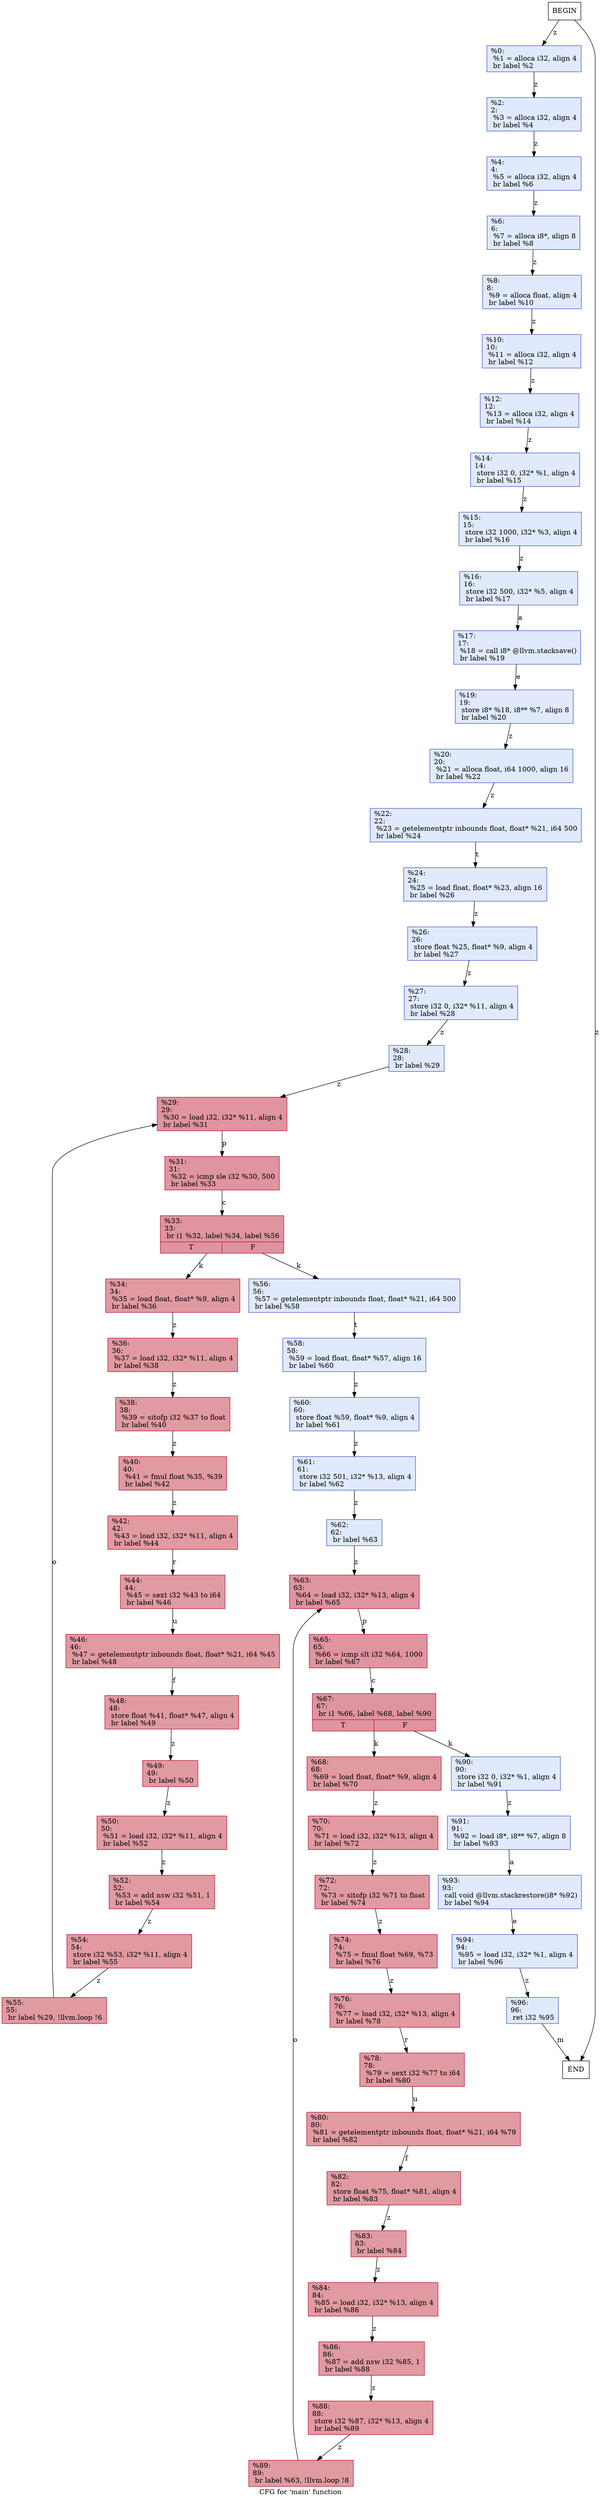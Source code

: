 digraph "CFG for 'main' function" {
	label="CFG for 'main' function";

	Nodebeginmain [shape=record, label="BEGIN"];
	Nodebeginmain -> Node0xf38660 [label="z"];
	Node0xf38660 [shape=record,color="#3d50c3ff", style=filled, fillcolor="#b9d0f970",label="{%0:\l  %1 = alloca i32, align 4\l  br label %2\l}"];
	Node0xf38660 -> Node0xf38dc0 [label="z"];
	Node0xf38dc0 [shape=record,color="#3d50c3ff", style=filled, fillcolor="#b9d0f970",label="{%2:\l2:                                                \l  %3 = alloca i32, align 4\l  br label %4\l}"];
	Node0xf38dc0 -> Node0xf38f20 [label="z"];
	Node0xf38f20 [shape=record,color="#3d50c3ff", style=filled, fillcolor="#b9d0f970",label="{%4:\l4:                                                \l  %5 = alloca i32, align 4\l  br label %6\l}"];
	Node0xf38f20 -> Node0xf390a0 [label="z"];
	Node0xf390a0 [shape=record,color="#3d50c3ff", style=filled, fillcolor="#b9d0f970",label="{%6:\l6:                                                \l  %7 = alloca i8*, align 8\l  br label %8\l}"];
	Node0xf390a0 -> Node0xf391d0 [label="z"];
	Node0xf391d0 [shape=record,color="#3d50c3ff", style=filled, fillcolor="#b9d0f970",label="{%8:\l8:                                                \l  %9 = alloca float, align 4\l  br label %10\l}"];
	Node0xf391d0 -> Node0xf38fe0 [label="z"];
	Node0xf38fe0 [shape=record,color="#3d50c3ff", style=filled, fillcolor="#b9d0f970",label="{%10:\l10:                                               \l  %11 = alloca i32, align 4\l  br label %12\l}"];
	Node0xf38fe0 -> Node0xf393e0 [label="z"];
	Node0xf393e0 [shape=record,color="#3d50c3ff", style=filled, fillcolor="#b9d0f970",label="{%12:\l12:                                               \l  %13 = alloca i32, align 4\l  br label %14\l}"];
	Node0xf393e0 -> Node0xf39510 [label="z"];
	Node0xf39510 [shape=record,color="#3d50c3ff", style=filled, fillcolor="#b9d0f970",label="{%14:\l14:                                               \l  store i32 0, i32* %1, align 4\l  br label %15\l}"];
	Node0xf39510 -> Node0xf395d0 [label="z"];
	Node0xf395d0 [shape=record,color="#3d50c3ff", style=filled, fillcolor="#b9d0f970",label="{%15:\l15:                                               \l  store i32 1000, i32* %3, align 4\l  br label %16\l}"];
	Node0xf395d0 -> Node0xf396c0 [label="z"];
	Node0xf396c0 [shape=record,color="#3d50c3ff", style=filled, fillcolor="#b9d0f970",label="{%16:\l16:                                               \l  store i32 500, i32* %5, align 4\l  br label %17\l}"];
	Node0xf396c0 -> Node0xf397b0 [label="a"];
	Node0xf397b0 [shape=record,color="#3d50c3ff", style=filled, fillcolor="#b9d0f970",label="{%17:\l17:                                               \l  %18 = call i8* @llvm.stacksave()\l  br label %19\l}"];
	Node0xf397b0 -> Node0xf399d0 [label="e"];
	Node0xf399d0 [shape=record,color="#3d50c3ff", style=filled, fillcolor="#b9d0f970",label="{%19:\l19:                                               \l  store i8* %18, i8** %7, align 8\l  br label %20\l}"];
	Node0xf399d0 -> Node0xf39a90 [label="z"];
	Node0xf39a90 [shape=record,color="#3d50c3ff", style=filled, fillcolor="#b9d0f970",label="{%20:\l20:                                               \l  %21 = alloca float, i64 1000, align 16\l  br label %22\l}"];
	Node0xf39a90 -> Node0xf39bf0 [label="z"];
	Node0xf39bf0 [shape=record,color="#3d50c3ff", style=filled, fillcolor="#b9d0f970",label="{%22:\l22:                                               \l  %23 = getelementptr inbounds float, float* %21, i64 500\l  br label %24\l}"];
	Node0xf39bf0 -> Node0xf39d80 [label="t"];
	Node0xf39d80 [shape=record,color="#3d50c3ff", style=filled, fillcolor="#b9d0f970",label="{%24:\l24:                                               \l  %25 = load float, float* %23, align 16\l  br label %26\l}"];
	Node0xf39d80 -> Node0xf39eb0 [label="z"];
	Node0xf39eb0 [shape=record,color="#3d50c3ff", style=filled, fillcolor="#b9d0f970",label="{%26:\l26:                                               \l  store float %25, float* %9, align 4\l  br label %27\l}"];
	Node0xf39eb0 -> Node0xf39f70 [label="z"];
	Node0xf39f70 [shape=record,color="#3d50c3ff", style=filled, fillcolor="#b9d0f970",label="{%27:\l27:                                               \l  store i32 0, i32* %11, align 4\l  br label %28\l}"];
	Node0xf39f70 -> Node0xf3a0c0 [label="z"];
	Node0xf3a0c0 [shape=record,color="#3d50c3ff", style=filled, fillcolor="#b9d0f970",label="{%28:\l28:                                               \l  br label %29\l}"];
	Node0xf3a0c0 -> Node0xf3a180 [label="z"];
	Node0xf3a180 [shape=record,color="#b70d28ff", style=filled, fillcolor="#b70d2870",label="{%29:\l29:                                               \l  %30 = load i32, i32* %11, align 4\l  br label %31\l}"];
	Node0xf3a180 -> Node0xf3a2b0 [label="p"];
	Node0xf3a2b0 [shape=record,color="#b70d28ff", style=filled, fillcolor="#b70d2870",label="{%31:\l31:                                               \l  %32 = icmp sle i32 %30, 500\l  br label %33\l}"];
	Node0xf3a2b0 -> Node0xf3a610 [label="c"];
	Node0xf3a610 [shape=record,color="#b70d28ff", style=filled, fillcolor="#b70d2870",label="{%33:\l33:                                               \l  br i1 %32, label %34, label %56\l|{<s0>T|<s1>F}}"];
	Node0xf3a610 -> Node0xf3a6d0 [label="k"];
	Node0xf3a610 -> Node0xf3a720 [label="k"];
	Node0xf3a6d0 [shape=record,color="#b70d28ff", style=filled, fillcolor="#bb1b2c70",label="{%34:\l34:                                               \l  %35 = load float, float* %9, align 4\l  br label %36\l}"];
	Node0xf3a6d0 -> Node0xf3a8d0 [label="z"];
	Node0xf3a8d0 [shape=record,color="#b70d28ff", style=filled, fillcolor="#bb1b2c70",label="{%36:\l36:                                               \l  %37 = load i32, i32* %11, align 4\l  br label %38\l}"];
	Node0xf3a8d0 -> Node0xf3aa00 [label="z"];
	Node0xf3aa00 [shape=record,color="#b70d28ff", style=filled, fillcolor="#bb1b2c70",label="{%38:\l38:                                               \l  %39 = sitofp i32 %37 to float\l  br label %40\l}"];
	Node0xf3aa00 -> Node0xf3ab30 [label="z"];
	Node0xf3ab30 [shape=record,color="#b70d28ff", style=filled, fillcolor="#bb1b2c70",label="{%40:\l40:                                               \l  %41 = fmul float %35, %39\l  br label %42\l}"];
	Node0xf3ab30 -> Node0xf3ac80 [label="z"];
	Node0xf3ac80 [shape=record,color="#b70d28ff", style=filled, fillcolor="#bb1b2c70",label="{%42:\l42:                                               \l  %43 = load i32, i32* %11, align 4\l  br label %44\l}"];
	Node0xf3ac80 -> Node0xf3adb0 [label="r"];
	Node0xf3adb0 [shape=record,color="#b70d28ff", style=filled, fillcolor="#bb1b2c70",label="{%44:\l44:                                               \l  %45 = sext i32 %43 to i64\l  br label %46\l}"];
	Node0xf3adb0 -> Node0xf3aee0 [label="u"];
	Node0xf3aee0 [shape=record,color="#b70d28ff", style=filled, fillcolor="#bb1b2c70",label="{%46:\l46:                                               \l  %47 = getelementptr inbounds float, float* %21, i64 %45\l  br label %48\l}"];
	Node0xf3aee0 -> Node0xf3b040 [label="f"];
	Node0xf3b040 [shape=record,color="#b70d28ff", style=filled, fillcolor="#bb1b2c70",label="{%48:\l48:                                               \l  store float %41, float* %47, align 4\l  br label %49\l}"];
	Node0xf3b040 -> Node0xf3b190 [label="z"];
	Node0xf3b190 [shape=record,color="#b70d28ff", style=filled, fillcolor="#bb1b2c70",label="{%49:\l49:                                               \l  br label %50\l}"];
	Node0xf3b190 -> Node0xf3b250 [label="z"];
	Node0xf3b250 [shape=record,color="#b70d28ff", style=filled, fillcolor="#bb1b2c70",label="{%50:\l50:                                               \l  %51 = load i32, i32* %11, align 4\l  br label %52\l}"];
	Node0xf3b250 -> Node0xf3b380 [label="z"];
	Node0xf3b380 [shape=record,color="#b70d28ff", style=filled, fillcolor="#bb1b2c70",label="{%52:\l52:                                               \l  %53 = add nsw i32 %51, 1\l  br label %54\l}"];
	Node0xf3b380 -> Node0xf3b4d0 [label="z"];
	Node0xf3b4d0 [shape=record,color="#b70d28ff", style=filled, fillcolor="#bb1b2c70",label="{%54:\l54:                                               \l  store i32 %53, i32* %11, align 4\l  br label %55\l}"];
	Node0xf3b4d0 -> Node0xf3b620 [label="z"];
	Node0xf3b620 [shape=record,color="#b70d28ff", style=filled, fillcolor="#bb1b2c70",label="{%55:\l55:                                               \l  br label %29, !llvm.loop !6\l}"];
	Node0xf3b620 -> Node0xf3a180 [label="o"];
	Node0xf3a720 [shape=record,color="#3d50c3ff", style=filled, fillcolor="#b9d0f970",label="{%56:\l56:                                               \l  %57 = getelementptr inbounds float, float* %21, i64 500\l  br label %58\l}"];
	Node0xf3a720 -> Node0xf3c2c0 [label="t"];
	Node0xf3c2c0 [shape=record,color="#3d50c3ff", style=filled, fillcolor="#b9d0f970",label="{%58:\l58:                                               \l  %59 = load float, float* %57, align 16\l  br label %60\l}"];
	Node0xf3c2c0 -> Node0xf3c3f0 [label="z"];
	Node0xf3c3f0 [shape=record,color="#3d50c3ff", style=filled, fillcolor="#b9d0f970",label="{%60:\l60:                                               \l  store float %59, float* %9, align 4\l  br label %61\l}"];
	Node0xf3c3f0 -> Node0xf3c540 [label="z"];
	Node0xf3c540 [shape=record,color="#3d50c3ff", style=filled, fillcolor="#b9d0f970",label="{%61:\l61:                                               \l  store i32 501, i32* %13, align 4\l  br label %62\l}"];
	Node0xf3c540 -> Node0xf3c6c0 [label="z"];
	Node0xf3c6c0 [shape=record,color="#3d50c3ff", style=filled, fillcolor="#b9d0f970",label="{%62:\l62:                                               \l  br label %63\l}"];
	Node0xf3c6c0 -> Node0xf3c780 [label="z"];
	Node0xf3c780 [shape=record,color="#b70d28ff", style=filled, fillcolor="#b70d2870",label="{%63:\l63:                                               \l  %64 = load i32, i32* %13, align 4\l  br label %65\l}"];
	Node0xf3c780 -> Node0xf3ccc0 [label="p"];
	Node0xf3ccc0 [shape=record,color="#b70d28ff", style=filled, fillcolor="#b70d2870",label="{%65:\l65:                                               \l  %66 = icmp slt i32 %64, 1000\l  br label %67\l}"];
	Node0xf3ccc0 -> Node0xf3ce10 [label="c"];
	Node0xf3ce10 [shape=record,color="#b70d28ff", style=filled, fillcolor="#b70d2870",label="{%67:\l67:                                               \l  br i1 %66, label %68, label %90\l|{<s0>T|<s1>F}}"];
	Node0xf3ce10 -> Node0xf3ced0 [label="k"];
	Node0xf3ce10 -> Node0xf3cf20 [label="k"];
	Node0xf3ced0 [shape=record,color="#b70d28ff", style=filled, fillcolor="#bb1b2c70",label="{%68:\l68:                                               \l  %69 = load float, float* %9, align 4\l  br label %70\l}"];
	Node0xf3ced0 -> Node0xf3d0d0 [label="z"];
	Node0xf3d0d0 [shape=record,color="#b70d28ff", style=filled, fillcolor="#bb1b2c70",label="{%70:\l70:                                               \l  %71 = load i32, i32* %13, align 4\l  br label %72\l}"];
	Node0xf3d0d0 -> Node0xf3d200 [label="z"];
	Node0xf3d200 [shape=record,color="#b70d28ff", style=filled, fillcolor="#bb1b2c70",label="{%72:\l72:                                               \l  %73 = sitofp i32 %71 to float\l  br label %74\l}"];
	Node0xf3d200 -> Node0xf3d330 [label="z"];
	Node0xf3d330 [shape=record,color="#b70d28ff", style=filled, fillcolor="#bb1b2c70",label="{%74:\l74:                                               \l  %75 = fmul float %69, %73\l  br label %76\l}"];
	Node0xf3d330 -> Node0xf3d480 [label="z"];
	Node0xf3d480 [shape=record,color="#b70d28ff", style=filled, fillcolor="#bb1b2c70",label="{%76:\l76:                                               \l  %77 = load i32, i32* %13, align 4\l  br label %78\l}"];
	Node0xf3d480 -> Node0xf3d5b0 [label="r"];
	Node0xf3d5b0 [shape=record,color="#b70d28ff", style=filled, fillcolor="#bb1b2c70",label="{%78:\l78:                                               \l  %79 = sext i32 %77 to i64\l  br label %80\l}"];
	Node0xf3d5b0 -> Node0xf3d6e0 [label="u"];
	Node0xf3d6e0 [shape=record,color="#b70d28ff", style=filled, fillcolor="#bb1b2c70",label="{%80:\l80:                                               \l  %81 = getelementptr inbounds float, float* %21, i64 %79\l  br label %82\l}"];
	Node0xf3d6e0 -> Node0xf3d840 [label="f"];
	Node0xf3d840 [shape=record,color="#b70d28ff", style=filled, fillcolor="#bb1b2c70",label="{%82:\l82:                                               \l  store float %75, float* %81, align 4\l  br label %83\l}"];
	Node0xf3d840 -> Node0xf3d990 [label="z"];
	Node0xf3d990 [shape=record,color="#b70d28ff", style=filled, fillcolor="#bb1b2c70",label="{%83:\l83:                                               \l  br label %84\l}"];
	Node0xf3d990 -> Node0xf3da50 [label="z"];
	Node0xf3da50 [shape=record,color="#b70d28ff", style=filled, fillcolor="#bb1b2c70",label="{%84:\l84:                                               \l  %85 = load i32, i32* %13, align 4\l  br label %86\l}"];
	Node0xf3da50 -> Node0xf3db80 [label="z"];
	Node0xf3db80 [shape=record,color="#b70d28ff", style=filled, fillcolor="#bb1b2c70",label="{%86:\l86:                                               \l  %87 = add nsw i32 %85, 1\l  br label %88\l}"];
	Node0xf3db80 -> Node0xf3dcd0 [label="z"];
	Node0xf3dcd0 [shape=record,color="#b70d28ff", style=filled, fillcolor="#bb1b2c70",label="{%88:\l88:                                               \l  store i32 %87, i32* %13, align 4\l  br label %89\l}"];
	Node0xf3dcd0 -> Node0xf3de20 [label="z"];
	Node0xf3de20 [shape=record,color="#b70d28ff", style=filled, fillcolor="#bb1b2c70",label="{%89:\l89:                                               \l  br label %63, !llvm.loop !8\l}"];
	Node0xf3de20 -> Node0xf3c780 [label="o"];
	Node0xf3cf20 [shape=record,color="#3d50c3ff", style=filled, fillcolor="#b9d0f970",label="{%90:\l90:                                               \l  store i32 0, i32* %1, align 4\l  br label %91\l}"];
	Node0xf3cf20 -> Node0xf3e0a0 [label="z"];
	Node0xf3e0a0 [shape=record,color="#3d50c3ff", style=filled, fillcolor="#b9d0f970",label="{%91:\l91:                                               \l  %92 = load i8*, i8** %7, align 8\l  br label %93\l}"];
	Node0xf3e0a0 -> Node0xf3e1d0 [label="a"];
	Node0xf3e1d0 [shape=record,color="#3d50c3ff", style=filled, fillcolor="#b9d0f970",label="{%93:\l93:                                               \l  call void @llvm.stackrestore(i8* %92)\l  br label %94\l}"];
	Node0xf3e1d0 -> Node0xf3e4f0 [label="e"];
	Node0xf3e4f0 [shape=record,color="#3d50c3ff", style=filled, fillcolor="#b9d0f970",label="{%94:\l94:                                               \l  %95 = load i32, i32* %1, align 4\l  br label %96\l}"];
	Node0xf3e4f0 -> Node0xf3e620 [label="z"];
	Node0xf3e620 [shape=record,color="#3d50c3ff", style=filled, fillcolor="#b9d0f970",label="{%96:\l96:                                               \l  ret i32 %95\l}"];
	Node0xf3e620 -> Nodeendmain [label="m"];
	Nodeendmain [shape=record, label="END"];
	Nodebeginmain -> Nodeendmain [label="z"];
}

